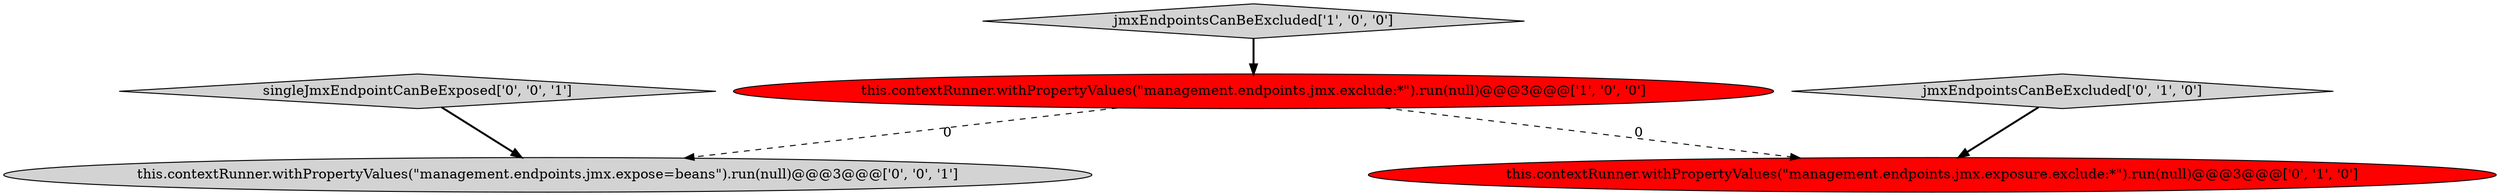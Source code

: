 digraph {
0 [style = filled, label = "jmxEndpointsCanBeExcluded['1', '0', '0']", fillcolor = lightgray, shape = diamond image = "AAA0AAABBB1BBB"];
2 [style = filled, label = "jmxEndpointsCanBeExcluded['0', '1', '0']", fillcolor = lightgray, shape = diamond image = "AAA0AAABBB2BBB"];
4 [style = filled, label = "this.contextRunner.withPropertyValues(\"management.endpoints.jmx.expose=beans\").run(null)@@@3@@@['0', '0', '1']", fillcolor = lightgray, shape = ellipse image = "AAA0AAABBB3BBB"];
3 [style = filled, label = "this.contextRunner.withPropertyValues(\"management.endpoints.jmx.exposure.exclude:*\").run(null)@@@3@@@['0', '1', '0']", fillcolor = red, shape = ellipse image = "AAA1AAABBB2BBB"];
1 [style = filled, label = "this.contextRunner.withPropertyValues(\"management.endpoints.jmx.exclude:*\").run(null)@@@3@@@['1', '0', '0']", fillcolor = red, shape = ellipse image = "AAA1AAABBB1BBB"];
5 [style = filled, label = "singleJmxEndpointCanBeExposed['0', '0', '1']", fillcolor = lightgray, shape = diamond image = "AAA0AAABBB3BBB"];
1->4 [style = dashed, label="0"];
1->3 [style = dashed, label="0"];
0->1 [style = bold, label=""];
5->4 [style = bold, label=""];
2->3 [style = bold, label=""];
}
